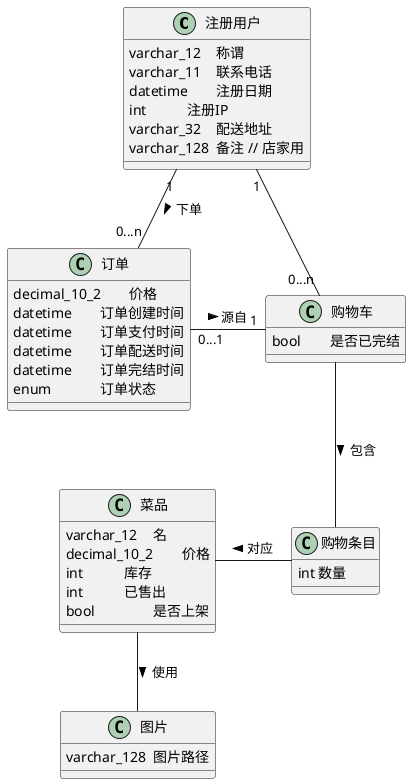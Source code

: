 @startuml 后台用例-系统管理
skinparam classAttributeFontName Consolas

class 注册用户 {
    varchar_12	称谓
    varchar_11	联系电话
    datetime	注册日期
	int		注册IP
	varchar_32	配送地址
	varchar_128	备注 // 店家用
}
class 图片 {
	varchar_128	图片路径
}
class 菜品 {
    varchar_12	名
	decimal_10_2	价格
	int		库存
	int		已售出
	bool		是否上架
}
class 购物条目 {
    int 数量
}
class 购物车 {
	bool	是否已完结
}
class 订单 {
	decimal_10_2	价格
	datetime	订单创建时间
	datetime	订单支付时间
	datetime	订单配送时间
	datetime	订单完结时间
	enum		订单状态
}
注册用户 "1"--"0...n" 订单 : 下单 >
订单 "0...1"-right-"1" 购物车 : 源自 > 
注册用户 "1"--"0...n" 购物车 
购物车 -- 购物条目 : 包含 >
购物条目 -left- 菜品 : 对应 >
菜品 -- 图片 : 使用 >
@enduml

